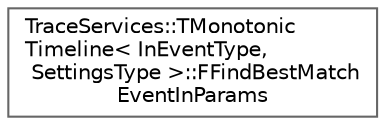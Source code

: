 digraph "Graphical Class Hierarchy"
{
 // INTERACTIVE_SVG=YES
 // LATEX_PDF_SIZE
  bgcolor="transparent";
  edge [fontname=Helvetica,fontsize=10,labelfontname=Helvetica,labelfontsize=10];
  node [fontname=Helvetica,fontsize=10,shape=box,height=0.2,width=0.4];
  rankdir="LR";
  Node0 [id="Node000000",label="TraceServices::TMonotonic\lTimeline\< InEventType,\l SettingsType \>::FFindBestMatch\lEventInParams",height=0.2,width=0.4,color="grey40", fillcolor="white", style="filled",URL="$db/d18/structTraceServices_1_1TMonotonicTimeline_1_1FFindBestMatchEventInParams.html",tooltip=" "];
}

